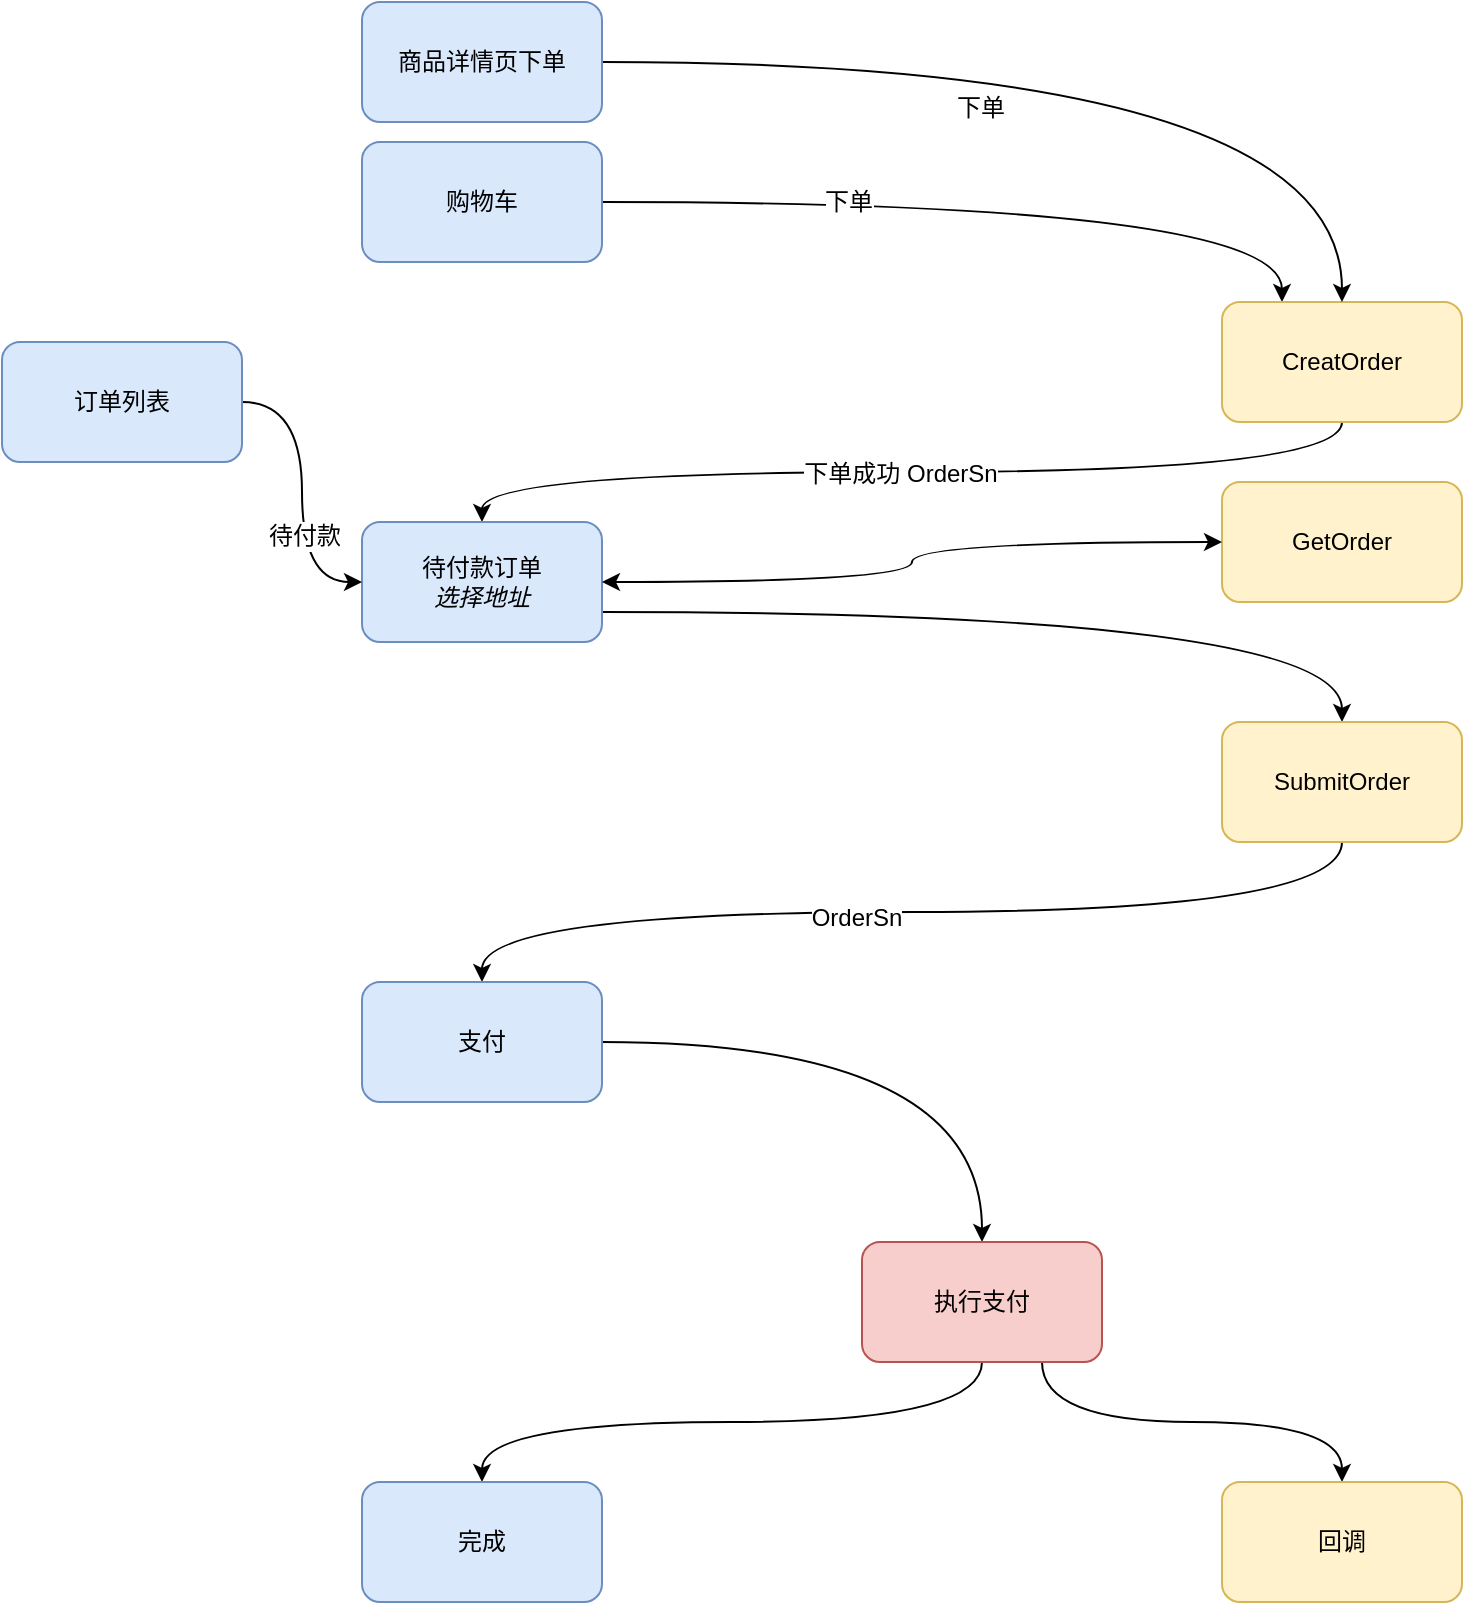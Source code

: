 <mxfile version="10.6.2" type="github"><diagram id="yCiInn-RsvenW6ZR3I7u" name="Page-1"><mxGraphModel dx="2349" dy="1702" grid="1" gridSize="10" guides="1" tooltips="1" connect="1" arrows="1" fold="1" page="1" pageScale="1" pageWidth="827" pageHeight="1169" math="0" shadow="0"><root><mxCell id="0"/><mxCell id="1" parent="0"/><mxCell id="mLBssv9myoPS1Iiutn5M-5" value="" style="edgeStyle=orthogonalEdgeStyle;rounded=0;orthogonalLoop=1;jettySize=auto;html=1;curved=1;entryX=0.25;entryY=0;entryDx=0;entryDy=0;" parent="1" source="mLBssv9myoPS1Iiutn5M-1" target="mLBssv9myoPS1Iiutn5M-4" edge="1"><mxGeometry relative="1" as="geometry"/></mxCell><mxCell id="tcqPgwVKqn3S-KkG0uuG-9" value="下单&lt;br&gt;" style="text;html=1;resizable=0;points=[];align=center;verticalAlign=middle;labelBackgroundColor=#ffffff;" parent="mLBssv9myoPS1Iiutn5M-5" vertex="1" connectable="0"><mxGeometry x="-0.369" relative="1" as="geometry"><mxPoint as="offset"/></mxGeometry></mxCell><mxCell id="mLBssv9myoPS1Iiutn5M-1" value="购物车" style="rounded=1;whiteSpace=wrap;html=1;fillColor=#dae8fc;strokeColor=#6c8ebf;" parent="1" vertex="1"><mxGeometry x="-60" y="-290" width="120" height="60" as="geometry"/></mxCell><mxCell id="mLBssv9myoPS1Iiutn5M-10" value="" style="edgeStyle=orthogonalEdgeStyle;rounded=0;orthogonalLoop=1;jettySize=auto;html=1;entryX=0.5;entryY=0;entryDx=0;entryDy=0;curved=1;exitX=0.5;exitY=1;exitDx=0;exitDy=0;" parent="1" source="mLBssv9myoPS1Iiutn5M-4" target="mLBssv9myoPS1Iiutn5M-9" edge="1"><mxGeometry relative="1" as="geometry"/></mxCell><mxCell id="tcqPgwVKqn3S-KkG0uuG-10" value="下单成功 OrderSn" style="text;html=1;resizable=0;points=[];align=center;verticalAlign=middle;labelBackgroundColor=#ffffff;" parent="mLBssv9myoPS1Iiutn5M-10" vertex="1" connectable="0"><mxGeometry x="0.028" y="1" relative="1" as="geometry"><mxPoint as="offset"/></mxGeometry></mxCell><mxCell id="mLBssv9myoPS1Iiutn5M-4" value="&lt;span&gt;CreatOrder&lt;/span&gt;" style="rounded=1;whiteSpace=wrap;html=1;fillColor=#fff2cc;strokeColor=#d6b656;" parent="1" vertex="1"><mxGeometry x="370" y="-210" width="120" height="60" as="geometry"/></mxCell><mxCell id="mLBssv9myoPS1Iiutn5M-13" value="" style="edgeStyle=orthogonalEdgeStyle;rounded=0;orthogonalLoop=1;jettySize=auto;html=1;curved=1;exitX=1;exitY=0.75;exitDx=0;exitDy=0;" parent="1" source="mLBssv9myoPS1Iiutn5M-9" target="mLBssv9myoPS1Iiutn5M-12" edge="1"><mxGeometry relative="1" as="geometry"/></mxCell><mxCell id="mLBssv9myoPS1Iiutn5M-9" value="&lt;span&gt;待付款订单&lt;/span&gt;&lt;br&gt;&lt;i&gt;选择地址&lt;/i&gt;&lt;br&gt;" style="rounded=1;whiteSpace=wrap;html=1;fillColor=#dae8fc;strokeColor=#6c8ebf;" parent="1" vertex="1"><mxGeometry x="-60" y="-100" width="120" height="60" as="geometry"/></mxCell><mxCell id="mLBssv9myoPS1Iiutn5M-20" value="" style="edgeStyle=orthogonalEdgeStyle;rounded=0;orthogonalLoop=1;jettySize=auto;html=1;curved=1;exitX=0.5;exitY=1;exitDx=0;exitDy=0;" parent="1" source="mLBssv9myoPS1Iiutn5M-12" target="mLBssv9myoPS1Iiutn5M-18" edge="1"><mxGeometry relative="1" as="geometry"/></mxCell><mxCell id="tcqPgwVKqn3S-KkG0uuG-14" value="OrderSn&lt;br&gt;" style="text;html=1;resizable=0;points=[];align=center;verticalAlign=middle;labelBackgroundColor=#ffffff;" parent="mLBssv9myoPS1Iiutn5M-20" vertex="1" connectable="0"><mxGeometry x="0.112" y="3" relative="1" as="geometry"><mxPoint as="offset"/></mxGeometry></mxCell><mxCell id="mLBssv9myoPS1Iiutn5M-12" value="SubmitOrder&lt;br&gt;" style="rounded=1;whiteSpace=wrap;html=1;fillColor=#fff2cc;strokeColor=#d6b656;" parent="1" vertex="1"><mxGeometry x="370" width="120" height="60" as="geometry"/></mxCell><mxCell id="mLBssv9myoPS1Iiutn5M-8" value="" style="edgeStyle=orthogonalEdgeStyle;rounded=0;orthogonalLoop=1;jettySize=auto;html=1;entryX=0.5;entryY=0;entryDx=0;entryDy=0;curved=1;" parent="1" source="mLBssv9myoPS1Iiutn5M-6" target="mLBssv9myoPS1Iiutn5M-4" edge="1"><mxGeometry relative="1" as="geometry"><mxPoint x="80" y="-160" as="targetPoint"/></mxGeometry></mxCell><mxCell id="tcqPgwVKqn3S-KkG0uuG-11" value="下单&lt;br&gt;" style="text;html=1;resizable=0;points=[];align=center;verticalAlign=middle;labelBackgroundColor=#ffffff;" parent="mLBssv9myoPS1Iiutn5M-8" vertex="1" connectable="0"><mxGeometry x="-0.228" y="-23" relative="1" as="geometry"><mxPoint as="offset"/></mxGeometry></mxCell><mxCell id="mLBssv9myoPS1Iiutn5M-6" value="商品详情页下单&lt;br&gt;" style="rounded=1;whiteSpace=wrap;html=1;fillColor=#dae8fc;strokeColor=#6c8ebf;" parent="1" vertex="1"><mxGeometry x="-60" y="-360" width="120" height="60" as="geometry"/></mxCell><mxCell id="tcqPgwVKqn3S-KkG0uuG-2" value="" style="edgeStyle=orthogonalEdgeStyle;rounded=0;orthogonalLoop=1;jettySize=auto;html=1;curved=1;" parent="1" source="mLBssv9myoPS1Iiutn5M-18" target="mLBssv9myoPS1Iiutn5M-21" edge="1"><mxGeometry relative="1" as="geometry"><mxPoint x="140" y="160" as="targetPoint"/></mxGeometry></mxCell><mxCell id="mLBssv9myoPS1Iiutn5M-18" value="支付" style="rounded=1;whiteSpace=wrap;html=1;fillColor=#dae8fc;strokeColor=#6c8ebf;" parent="1" vertex="1"><mxGeometry x="-60" y="130" width="120" height="60" as="geometry"/></mxCell><mxCell id="tcqPgwVKqn3S-KkG0uuG-5" value="" style="edgeStyle=orthogonalEdgeStyle;rounded=0;orthogonalLoop=1;jettySize=auto;html=1;curved=1;exitX=0.5;exitY=1;exitDx=0;exitDy=0;" parent="1" source="mLBssv9myoPS1Iiutn5M-21" target="tcqPgwVKqn3S-KkG0uuG-4" edge="1"><mxGeometry relative="1" as="geometry"/></mxCell><mxCell id="tcqPgwVKqn3S-KkG0uuG-7" value="" style="edgeStyle=orthogonalEdgeStyle;rounded=0;orthogonalLoop=1;jettySize=auto;html=1;curved=1;exitX=0.75;exitY=1;exitDx=0;exitDy=0;" parent="1" source="mLBssv9myoPS1Iiutn5M-21" target="tcqPgwVKqn3S-KkG0uuG-6" edge="1"><mxGeometry relative="1" as="geometry"/></mxCell><mxCell id="mLBssv9myoPS1Iiutn5M-21" value="执行支付" style="rounded=1;whiteSpace=wrap;html=1;fillColor=#f8cecc;strokeColor=#b85450;" parent="1" vertex="1"><mxGeometry x="190" y="260" width="120" height="60" as="geometry"/></mxCell><mxCell id="tcqPgwVKqn3S-KkG0uuG-6" value="回调&lt;br&gt;" style="rounded=1;whiteSpace=wrap;html=1;fillColor=#fff2cc;strokeColor=#d6b656;" parent="1" vertex="1"><mxGeometry x="370" y="380" width="120" height="60" as="geometry"/></mxCell><mxCell id="tcqPgwVKqn3S-KkG0uuG-4" value="完成" style="rounded=1;whiteSpace=wrap;html=1;fillColor=#dae8fc;strokeColor=#6c8ebf;" parent="1" vertex="1"><mxGeometry x="-60" y="380" width="120" height="60" as="geometry"/></mxCell><mxCell id="tcqPgwVKqn3S-KkG0uuG-13" value="GetOrder&lt;br&gt;" style="rounded=1;whiteSpace=wrap;html=1;fillColor=#fff2cc;strokeColor=#d6b656;" parent="1" vertex="1"><mxGeometry x="370" y="-120" width="120" height="60" as="geometry"/></mxCell><mxCell id="tcqPgwVKqn3S-KkG0uuG-20" value="" style="edgeStyle=orthogonalEdgeStyle;curved=1;rounded=0;orthogonalLoop=1;jettySize=auto;html=1;entryX=0;entryY=0.5;entryDx=0;entryDy=0;" parent="1" source="tcqPgwVKqn3S-KkG0uuG-18" target="mLBssv9myoPS1Iiutn5M-9" edge="1"><mxGeometry relative="1" as="geometry"><mxPoint x="-100" y="10" as="targetPoint"/></mxGeometry></mxCell><mxCell id="tcqPgwVKqn3S-KkG0uuG-21" value="待付款&lt;br&gt;" style="text;html=1;resizable=0;points=[];align=center;verticalAlign=middle;labelBackgroundColor=#ffffff;" parent="tcqPgwVKqn3S-KkG0uuG-20" vertex="1" connectable="0"><mxGeometry x="0.296" y="1" relative="1" as="geometry"><mxPoint as="offset"/></mxGeometry></mxCell><mxCell id="tcqPgwVKqn3S-KkG0uuG-18" value="订单列表&lt;br&gt;" style="rounded=1;whiteSpace=wrap;html=1;fillColor=#dae8fc;strokeColor=#6c8ebf;" parent="1" vertex="1"><mxGeometry x="-240" y="-190" width="120" height="60" as="geometry"/></mxCell><mxCell id="tcqPgwVKqn3S-KkG0uuG-23" value="" style="endArrow=classic;startArrow=classic;html=1;exitX=1;exitY=0.5;exitDx=0;exitDy=0;entryX=0;entryY=0.5;entryDx=0;entryDy=0;edgeStyle=orthogonalEdgeStyle;curved=1;" parent="1" source="mLBssv9myoPS1Iiutn5M-9" target="tcqPgwVKqn3S-KkG0uuG-13" edge="1"><mxGeometry width="50" height="50" relative="1" as="geometry"><mxPoint x="-120" y="70" as="sourcePoint"/><mxPoint x="240" y="30" as="targetPoint"/></mxGeometry></mxCell></root></mxGraphModel></diagram></mxfile>